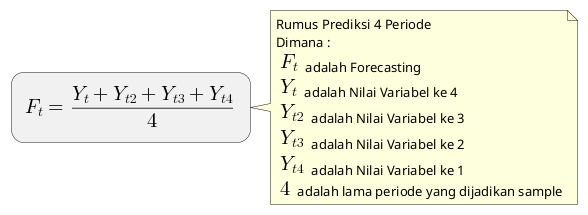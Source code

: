 @startuml forecasting
:<math>F_t = (Y_t + Y_t_2 + Y_t_3 + Y_t_4)/4</math>;
note right
Rumus Prediksi 4 Periode
Dimana : 
<math>F_t</math> adalah Forecasting
<math>Y_t</math> adalah Nilai Variabel ke 4
<math>Y_t_2</math> adalah Nilai Variabel ke 3 
<math>Y_t_3</math> adalah Nilai Variabel ke 2 
<math>Y_t_4</math> adalah Nilai Variabel ke 1 
<math>4</math> adalah lama periode yang dijadikan sample
end note
@enduml
